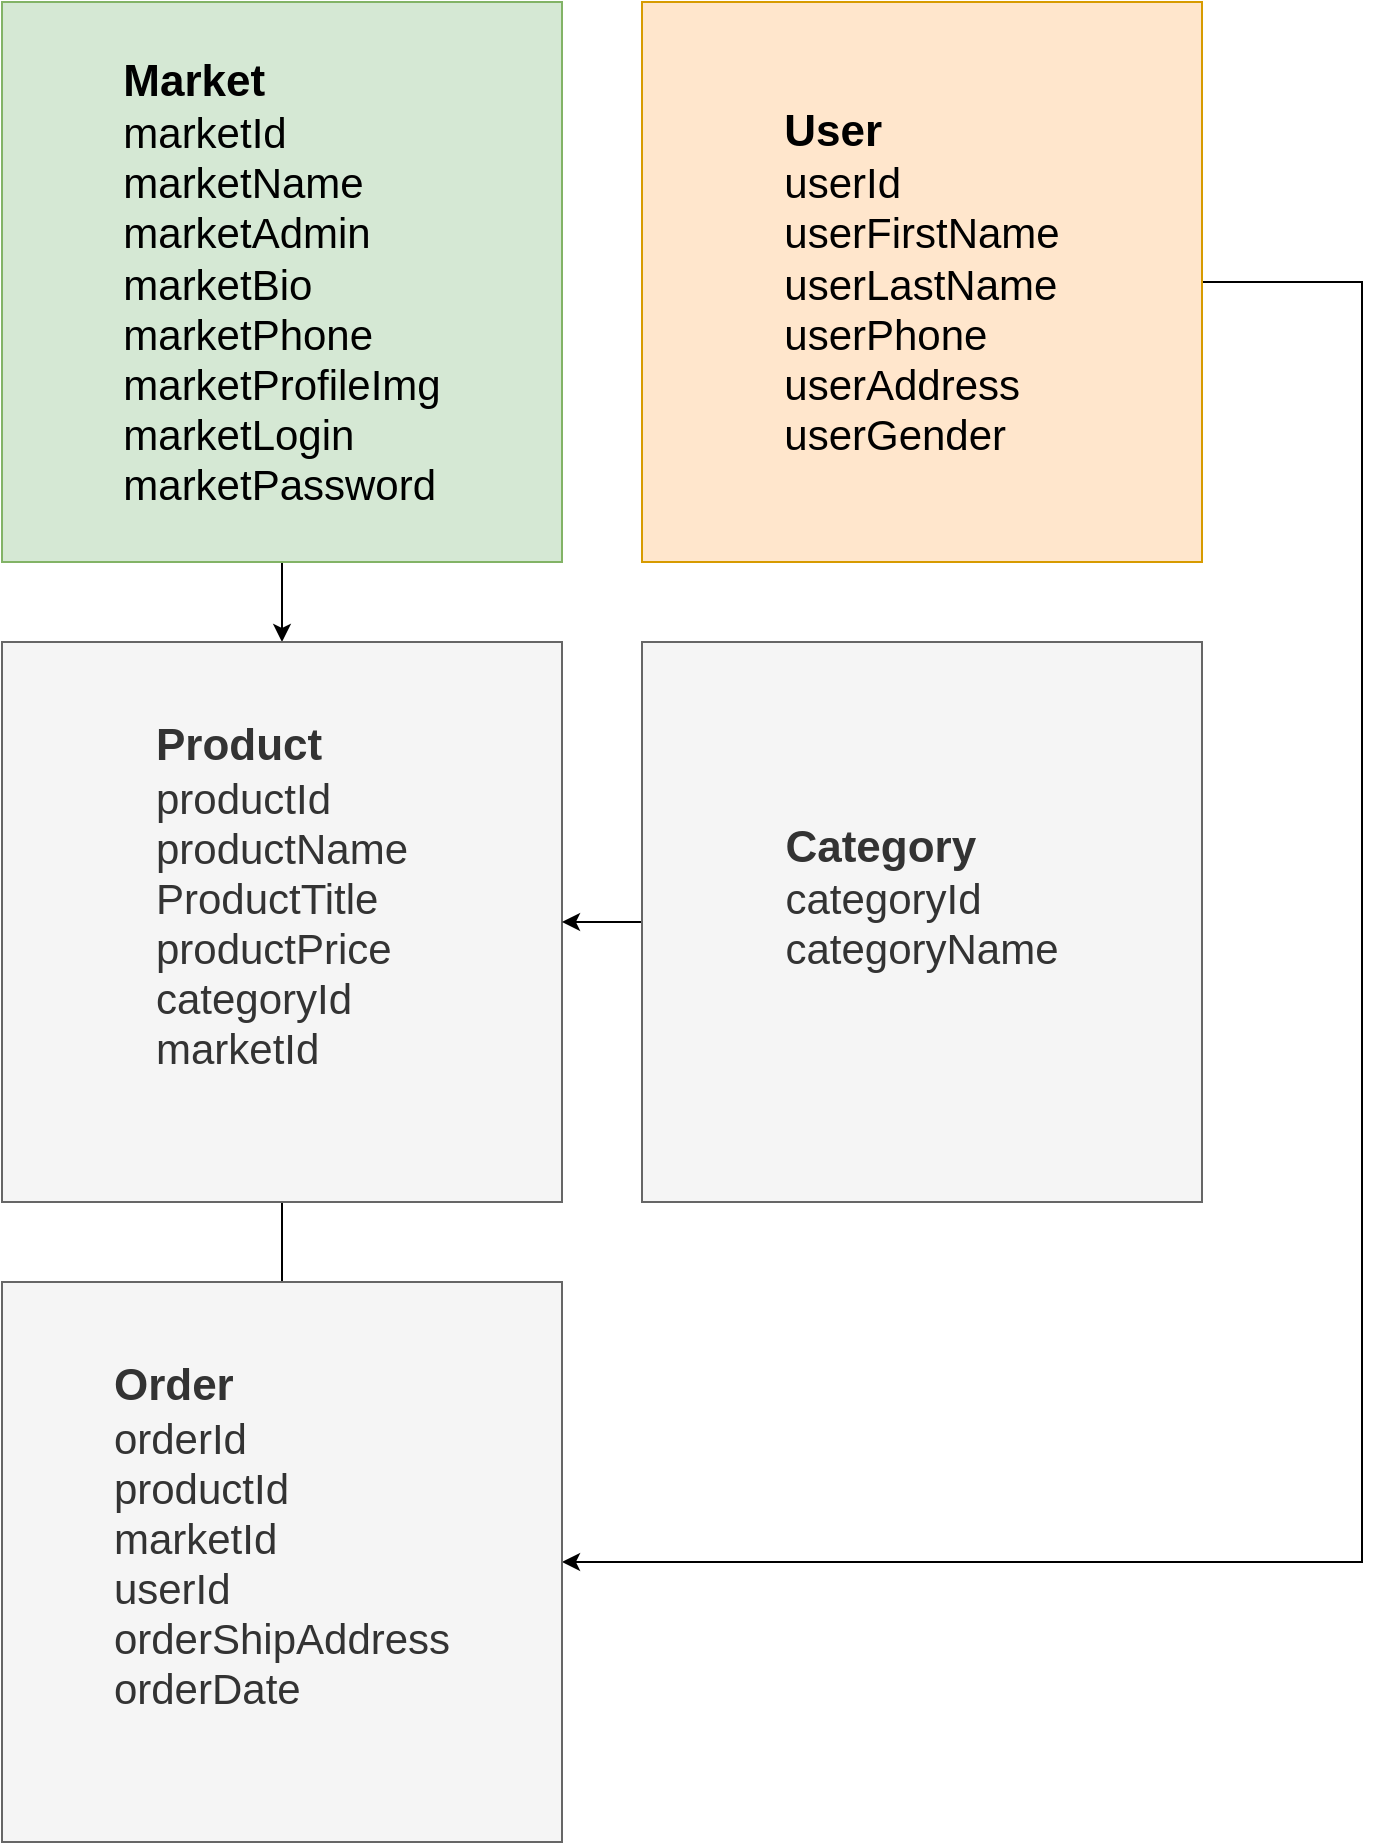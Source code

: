 <mxfile version="19.0.1" type="github" pages="2"><diagram id="T3S-fQNFISeFsxL23VkK" name="Page-1"><mxGraphModel dx="1422" dy="805" grid="1" gridSize="10" guides="1" tooltips="1" connect="1" arrows="1" fold="1" page="1" pageScale="1" pageWidth="850" pageHeight="1100" math="0" shadow="0"><root><mxCell id="0"/><mxCell id="1" parent="0"/><mxCell id="d89broVgK2nXseQex8t1-26" style="edgeStyle=orthogonalEdgeStyle;rounded=0;orthogonalLoop=1;jettySize=auto;html=1;exitX=0.5;exitY=1;exitDx=0;exitDy=0;entryX=0.5;entryY=0;entryDx=0;entryDy=0;fontSize=21;" edge="1" parent="1" source="d89broVgK2nXseQex8t1-18" target="d89broVgK2nXseQex8t1-21"><mxGeometry relative="1" as="geometry"/></mxCell><mxCell id="d89broVgK2nXseQex8t1-18" value="&lt;div style=&quot;text-align: justify;&quot;&gt;&lt;span style=&quot;background-color: initial;&quot;&gt;&lt;b&gt;Market&lt;/b&gt;&lt;/span&gt;&lt;/div&gt;&lt;div style=&quot;text-align: justify; font-size: 21px;&quot;&gt;&lt;span style=&quot;background-color: initial;&quot;&gt;&lt;font style=&quot;font-size: 21px;&quot;&gt;marketId&lt;/font&gt;&lt;/span&gt;&lt;/div&gt;&lt;div style=&quot;text-align: justify; font-size: 21px;&quot;&gt;&lt;span style=&quot;background-color: initial;&quot;&gt;&lt;font style=&quot;font-size: 21px;&quot;&gt;marketName&lt;/font&gt;&lt;/span&gt;&lt;/div&gt;&lt;div style=&quot;text-align: justify; font-size: 21px;&quot;&gt;&lt;span style=&quot;background-color: initial;&quot;&gt;&lt;font style=&quot;font-size: 21px;&quot;&gt;marketAdmin&lt;/font&gt;&lt;/span&gt;&lt;/div&gt;&lt;div style=&quot;text-align: justify; font-size: 21px;&quot;&gt;&lt;span style=&quot;background-color: initial;&quot;&gt;&lt;font style=&quot;font-size: 21px;&quot;&gt;marketBio&lt;/font&gt;&lt;/span&gt;&lt;/div&gt;&lt;div style=&quot;text-align: justify; font-size: 21px;&quot;&gt;&lt;span style=&quot;background-color: initial;&quot;&gt;&lt;font style=&quot;font-size: 21px;&quot;&gt;marketPhone&lt;/font&gt;&lt;/span&gt;&lt;/div&gt;&lt;div style=&quot;text-align: justify; font-size: 21px;&quot;&gt;&lt;span style=&quot;background-color: initial;&quot;&gt;&lt;font style=&quot;font-size: 21px;&quot;&gt;marketProfileImg&lt;/font&gt;&lt;/span&gt;&lt;/div&gt;&lt;div style=&quot;text-align: justify; font-size: 21px;&quot;&gt;&lt;span style=&quot;background-color: initial;&quot;&gt;&lt;font style=&quot;font-size: 21px;&quot;&gt;marketLogin&lt;/font&gt;&lt;/span&gt;&lt;/div&gt;&lt;div style=&quot;text-align: justify; font-size: 21px;&quot;&gt;&lt;span style=&quot;background-color: initial;&quot;&gt;&lt;font style=&quot;font-size: 21px;&quot;&gt;marketPassword&lt;/font&gt;&lt;/span&gt;&lt;/div&gt;&lt;div style=&quot;text-align: justify;&quot;&gt;&lt;/div&gt;" style="text;html=1;strokeColor=#82b366;fillColor=#d5e8d4;align=center;verticalAlign=middle;whiteSpace=wrap;rounded=0;fontSize=22;" vertex="1" parent="1"><mxGeometry x="40" y="40" width="280" height="280" as="geometry"/></mxCell><mxCell id="d89broVgK2nXseQex8t1-29" style="edgeStyle=orthogonalEdgeStyle;rounded=0;orthogonalLoop=1;jettySize=auto;html=1;fontSize=21;entryX=1;entryY=0.5;entryDx=0;entryDy=0;" edge="1" parent="1" source="d89broVgK2nXseQex8t1-19" target="d89broVgK2nXseQex8t1-23"><mxGeometry relative="1" as="geometry"><mxPoint x="770" y="910" as="targetPoint"/><Array as="points"><mxPoint x="720" y="180"/><mxPoint x="720" y="820"/></Array></mxGeometry></mxCell><mxCell id="d89broVgK2nXseQex8t1-19" value="&lt;div style=&quot;text-align: justify;&quot;&gt;&lt;b&gt;User&lt;/b&gt;&lt;/div&gt;&lt;div style=&quot;text-align: justify; font-size: 21px;&quot;&gt;userId&lt;/div&gt;&lt;div style=&quot;text-align: justify; font-size: 21px;&quot;&gt;userFirstName&lt;/div&gt;&lt;div style=&quot;text-align: justify; font-size: 21px;&quot;&gt;userLastName&lt;/div&gt;&lt;div style=&quot;text-align: justify; font-size: 21px;&quot;&gt;userPhone&lt;/div&gt;&lt;div style=&quot;text-align: justify; font-size: 21px;&quot;&gt;userAddress&lt;/div&gt;&lt;div style=&quot;text-align: justify; font-size: 21px;&quot;&gt;userGender&lt;/div&gt;&lt;div style=&quot;text-align: justify;&quot;&gt;&lt;/div&gt;" style="text;html=1;strokeColor=#d79b00;fillColor=#ffe6cc;align=center;verticalAlign=middle;whiteSpace=wrap;rounded=0;fontSize=22;" vertex="1" parent="1"><mxGeometry x="360" y="40" width="280" height="280" as="geometry"/></mxCell><mxCell id="d89broVgK2nXseQex8t1-28" style="edgeStyle=orthogonalEdgeStyle;rounded=0;orthogonalLoop=1;jettySize=auto;html=1;fontSize=21;" edge="1" parent="1" source="d89broVgK2nXseQex8t1-21"><mxGeometry relative="1" as="geometry"><mxPoint x="180" y="690" as="targetPoint"/></mxGeometry></mxCell><mxCell id="d89broVgK2nXseQex8t1-21" value="&lt;div style=&quot;text-align: justify;&quot;&gt;&lt;b&gt;Product&lt;/b&gt;&lt;/div&gt;&lt;div style=&quot;text-align: justify; font-size: 21px;&quot;&gt;productId&lt;/div&gt;&lt;div style=&quot;text-align: justify; font-size: 21px;&quot;&gt;productName&lt;/div&gt;&lt;div style=&quot;text-align: justify; font-size: 21px;&quot;&gt;ProductTitle&lt;/div&gt;&lt;div style=&quot;text-align: justify; font-size: 21px;&quot;&gt;productPrice&lt;/div&gt;&lt;div style=&quot;text-align: justify; font-size: 21px;&quot;&gt;categoryId&lt;/div&gt;&lt;div style=&quot;text-align: justify; font-size: 21px;&quot;&gt;marketId&lt;/div&gt;&lt;div style=&quot;text-align: justify; font-size: 21px;&quot;&gt;&lt;br&gt;&lt;/div&gt;&lt;div style=&quot;text-align: justify;&quot;&gt;&lt;/div&gt;" style="text;html=1;align=center;verticalAlign=middle;whiteSpace=wrap;rounded=0;fontSize=22;fillColor=#f5f5f5;fontColor=#333333;strokeColor=#666666;" vertex="1" parent="1"><mxGeometry x="40" y="360" width="280" height="280" as="geometry"/></mxCell><mxCell id="d89broVgK2nXseQex8t1-27" style="edgeStyle=orthogonalEdgeStyle;rounded=0;orthogonalLoop=1;jettySize=auto;html=1;entryX=1;entryY=0.5;entryDx=0;entryDy=0;fontSize=21;" edge="1" parent="1" source="d89broVgK2nXseQex8t1-22" target="d89broVgK2nXseQex8t1-21"><mxGeometry relative="1" as="geometry"/></mxCell><mxCell id="d89broVgK2nXseQex8t1-22" value="&lt;div style=&quot;text-align: justify;&quot;&gt;&lt;b&gt;Category&lt;/b&gt;&lt;/div&gt;&lt;div style=&quot;text-align: justify; font-size: 21px;&quot;&gt;categoryId&lt;/div&gt;&lt;div style=&quot;text-align: justify; font-size: 21px;&quot;&gt;categoryName&lt;/div&gt;&lt;div style=&quot;text-align: justify; font-size: 21px;&quot;&gt;&lt;br&gt;&lt;/div&gt;&lt;div style=&quot;text-align: justify;&quot;&gt;&lt;/div&gt;" style="text;html=1;align=center;verticalAlign=middle;whiteSpace=wrap;rounded=0;fontSize=22;fillColor=#f5f5f5;fontColor=#333333;strokeColor=#666666;" vertex="1" parent="1"><mxGeometry x="360" y="360" width="280" height="280" as="geometry"/></mxCell><mxCell id="d89broVgK2nXseQex8t1-23" value="&lt;div style=&quot;text-align: justify;&quot;&gt;&lt;b&gt;Order&lt;/b&gt;&lt;/div&gt;&lt;div style=&quot;text-align: justify; font-size: 21px;&quot;&gt;orderId&lt;/div&gt;&lt;div style=&quot;text-align: justify; font-size: 21px;&quot;&gt;productId&lt;/div&gt;&lt;div style=&quot;text-align: justify; font-size: 21px;&quot;&gt;marketId&lt;/div&gt;&lt;div style=&quot;text-align: justify; font-size: 21px;&quot;&gt;userId&lt;/div&gt;&lt;div style=&quot;text-align: justify; font-size: 21px;&quot;&gt;orderShipAddress&lt;/div&gt;&lt;div style=&quot;text-align: justify; font-size: 21px;&quot;&gt;orderDate&lt;/div&gt;&lt;div style=&quot;text-align: justify; font-size: 21px;&quot;&gt;&lt;br&gt;&lt;/div&gt;&lt;div style=&quot;text-align: justify;&quot;&gt;&lt;/div&gt;" style="text;html=1;align=center;verticalAlign=middle;whiteSpace=wrap;rounded=0;fontSize=22;fillColor=#f5f5f5;fontColor=#333333;strokeColor=#666666;" vertex="1" parent="1"><mxGeometry x="40" y="680" width="280" height="280" as="geometry"/></mxCell></root></mxGraphModel></diagram><diagram id="xYGzjBT5dQegqVpgRLp3" name="Page-2"><mxGraphModel dx="1422" dy="805" grid="1" gridSize="10" guides="1" tooltips="1" connect="1" arrows="1" fold="1" page="1" pageScale="1" pageWidth="850" pageHeight="1100" math="0" shadow="0"><root><mxCell id="0"/><mxCell id="1" parent="0"/></root></mxGraphModel></diagram></mxfile>
